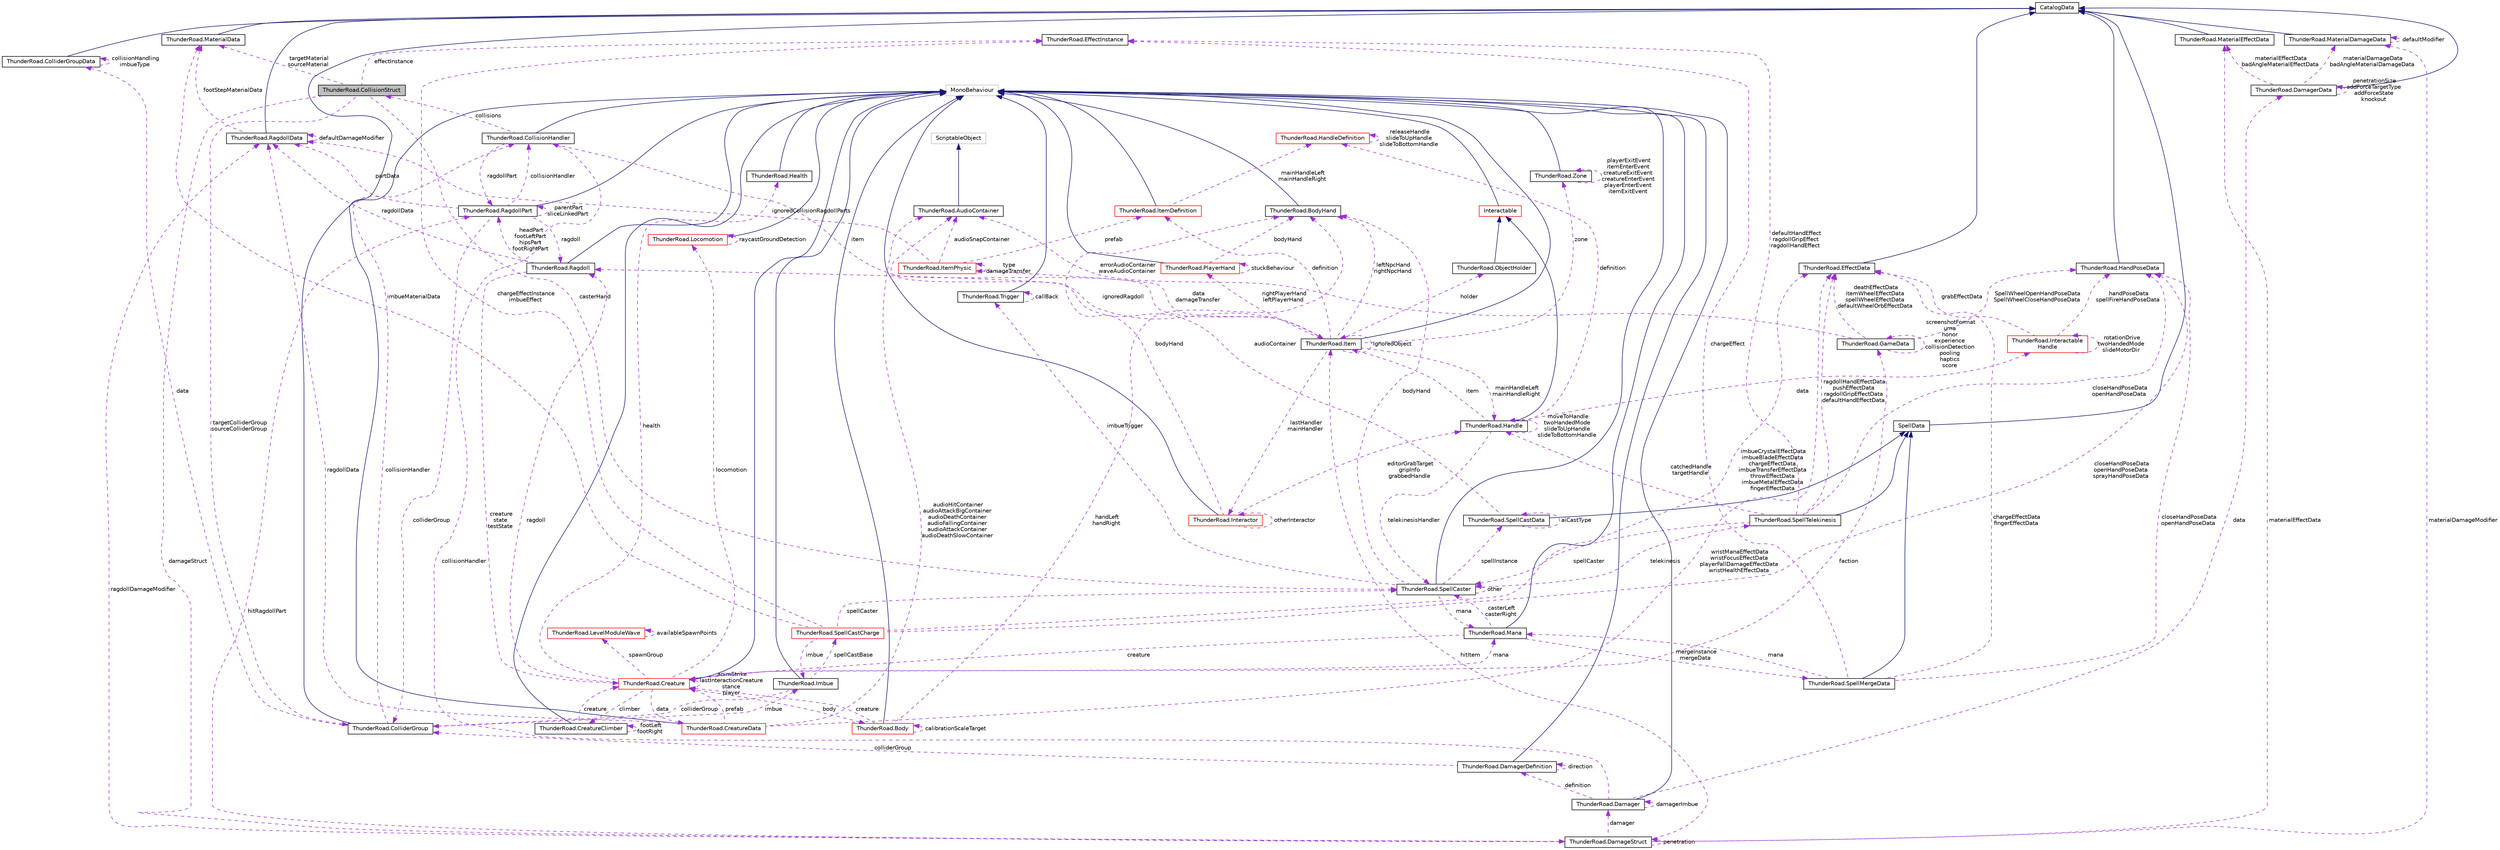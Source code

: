 digraph "ThunderRoad.CollisionStruct"
{
 // LATEX_PDF_SIZE
  edge [fontname="Helvetica",fontsize="10",labelfontname="Helvetica",labelfontsize="10"];
  node [fontname="Helvetica",fontsize="10",shape=record];
  Node1 [label="ThunderRoad.CollisionStruct",height=0.2,width=0.4,color="black", fillcolor="grey75", style="filled", fontcolor="black",tooltip="Struct CollisionStruct"];
  Node2 -> Node1 [dir="back",color="darkorchid3",fontsize="10",style="dashed",label=" targetMaterial\nsourceMaterial" ,fontname="Helvetica"];
  Node2 [label="ThunderRoad.MaterialData",height=0.2,width=0.4,color="black", fillcolor="white", style="filled",URL="$class_thunder_road_1_1_material_data.html",tooltip="Class MaterialData. Implements the ThunderRoad.CatalogData"];
  Node3 -> Node2 [dir="back",color="midnightblue",fontsize="10",style="solid",fontname="Helvetica"];
  Node3 [label="CatalogData",height=0.2,width=0.4,color="black", fillcolor="white", style="filled",URL="$class_thunder_road_1_1_catalog_data.html",tooltip="Class CatalogData."];
  Node4 -> Node1 [dir="back",color="darkorchid3",fontsize="10",style="dashed",label=" casterHand" ,fontname="Helvetica"];
  Node4 [label="ThunderRoad.SpellCaster",height=0.2,width=0.4,color="black", fillcolor="white", style="filled",URL="$class_thunder_road_1_1_spell_caster.html",tooltip="Class SpellCaster. Implements the UnityEngine.MonoBehaviour"];
  Node5 -> Node4 [dir="back",color="midnightblue",fontsize="10",style="solid",fontname="Helvetica"];
  Node5 [label="MonoBehaviour",height=0.2,width=0.4,color="grey75", fillcolor="white", style="filled",tooltip=" "];
  Node6 -> Node4 [dir="back",color="darkorchid3",fontsize="10",style="dashed",label=" telekinesis" ,fontname="Helvetica"];
  Node6 [label="ThunderRoad.SpellTelekinesis",height=0.2,width=0.4,color="black", fillcolor="white", style="filled",URL="$class_thunder_road_1_1_spell_telekinesis.html",tooltip="Class SpellTelekinesis. Implements the ThunderRoad.SpellData"];
  Node7 -> Node6 [dir="back",color="midnightblue",fontsize="10",style="solid",fontname="Helvetica"];
  Node7 [label="SpellData",height=0.2,width=0.4,color="black", fillcolor="white", style="filled",URL="$class_thunder_road_1_1_spell_data.html",tooltip="Class SpellData. Implements the ThunderRoad.CatalogData"];
  Node3 -> Node7 [dir="back",color="midnightblue",fontsize="10",style="solid",fontname="Helvetica"];
  Node8 -> Node6 [dir="back",color="darkorchid3",fontsize="10",style="dashed",label=" ragdollHandEffectData\npushEffectData\nragdollGripEffectData\ndefaultHandEffectData" ,fontname="Helvetica"];
  Node8 [label="ThunderRoad.EffectData",height=0.2,width=0.4,color="black", fillcolor="white", style="filled",URL="$class_thunder_road_1_1_effect_data.html",tooltip="Class EffectData. Implements the ThunderRoad.CatalogData"];
  Node3 -> Node8 [dir="back",color="midnightblue",fontsize="10",style="solid",fontname="Helvetica"];
  Node9 -> Node6 [dir="back",color="darkorchid3",fontsize="10",style="dashed",label=" closeHandPoseData\nopenHandPoseData" ,fontname="Helvetica"];
  Node9 [label="ThunderRoad.HandPoseData",height=0.2,width=0.4,color="black", fillcolor="white", style="filled",URL="$class_thunder_road_1_1_hand_pose_data.html",tooltip="Class HandPoseData. Implements the ThunderRoad.CatalogData"];
  Node3 -> Node9 [dir="back",color="midnightblue",fontsize="10",style="solid",fontname="Helvetica"];
  Node4 -> Node6 [dir="back",color="darkorchid3",fontsize="10",style="dashed",label=" spellCaster" ,fontname="Helvetica"];
  Node10 -> Node6 [dir="back",color="darkorchid3",fontsize="10",style="dashed",label=" catchedHandle\ntargetHandle" ,fontname="Helvetica"];
  Node10 [label="ThunderRoad.Handle",height=0.2,width=0.4,color="black", fillcolor="white", style="filled",URL="$class_thunder_road_1_1_handle.html",tooltip="Class Handle. Implements the ThunderRoad.Interactable"];
  Node11 -> Node10 [dir="back",color="midnightblue",fontsize="10",style="solid",fontname="Helvetica"];
  Node11 [label="Interactable",height=0.2,width=0.4,color="red", fillcolor="white", style="filled",URL="$class_thunder_road_1_1_interactable.html",tooltip="Class Interactable. Implements the UnityEngine.MonoBehaviour"];
  Node5 -> Node11 [dir="back",color="midnightblue",fontsize="10",style="solid",fontname="Helvetica"];
  Node17 -> Node10 [dir="back",color="darkorchid3",fontsize="10",style="dashed",label=" definition" ,fontname="Helvetica"];
  Node17 [label="ThunderRoad.HandleDefinition",height=0.2,width=0.4,color="red", fillcolor="white", style="filled",URL="$class_thunder_road_1_1_handle_definition.html",tooltip="Class HandleDefinition. Implements the ThunderRoad.InteractableDefinition"];
  Node17 -> Node17 [dir="back",color="darkorchid3",fontsize="10",style="dashed",label=" releaseHandle\nslideToUpHandle\nslideToBottomHandle" ,fontname="Helvetica"];
  Node20 -> Node10 [dir="back",color="darkorchid3",fontsize="10",style="dashed",label=" data" ,fontname="Helvetica"];
  Node20 [label="ThunderRoad.Interactable\lHandle",height=0.2,width=0.4,color="red", fillcolor="white", style="filled",URL="$class_thunder_road_1_1_interactable_handle.html",tooltip="Class InteractableHandle. Implements the ThunderRoad.InteractableData"];
  Node8 -> Node20 [dir="back",color="darkorchid3",fontsize="10",style="dashed",label=" grabEffectData" ,fontname="Helvetica"];
  Node20 -> Node20 [dir="back",color="darkorchid3",fontsize="10",style="dashed",label=" rotationDrive\ntwoHandedMode\nslideMotorDir" ,fontname="Helvetica"];
  Node9 -> Node20 [dir="back",color="darkorchid3",fontsize="10",style="dashed",label=" handPoseData\nspellFireHandPoseData" ,fontname="Helvetica"];
  Node4 -> Node10 [dir="back",color="darkorchid3",fontsize="10",style="dashed",label=" telekinesisHandler" ,fontname="Helvetica"];
  Node10 -> Node10 [dir="back",color="darkorchid3",fontsize="10",style="dashed",label=" moveToHandle\ntwoHandedMode\nslideToUpHandle\nslideToBottomHandle" ,fontname="Helvetica"];
  Node22 -> Node10 [dir="back",color="darkorchid3",fontsize="10",style="dashed",label=" item" ,fontname="Helvetica"];
  Node22 [label="ThunderRoad.Item",height=0.2,width=0.4,color="black", fillcolor="white", style="filled",URL="$class_thunder_road_1_1_item.html",tooltip="Class Item. Implements the UnityEngine.MonoBehaviour"];
  Node5 -> Node22 [dir="back",color="midnightblue",fontsize="10",style="solid",fontname="Helvetica"];
  Node23 -> Node22 [dir="back",color="darkorchid3",fontsize="10",style="dashed",label=" lastHandler\nmainHandler" ,fontname="Helvetica"];
  Node23 [label="ThunderRoad.Interactor",height=0.2,width=0.4,color="red", fillcolor="white", style="filled",URL="$class_thunder_road_1_1_interactor.html",tooltip="Class Interactor. Implements the UnityEngine.MonoBehaviour"];
  Node5 -> Node23 [dir="back",color="midnightblue",fontsize="10",style="solid",fontname="Helvetica"];
  Node23 -> Node23 [dir="back",color="darkorchid3",fontsize="10",style="dashed",label=" otherInteractor" ,fontname="Helvetica"];
  Node10 -> Node23 [dir="back",color="darkorchid3",fontsize="10",style="dashed",label=" editorGrabTarget\ngripInfo\ngrabbedHandle" ,fontname="Helvetica"];
  Node25 -> Node23 [dir="back",color="darkorchid3",fontsize="10",style="dashed",label=" bodyHand" ,fontname="Helvetica"];
  Node25 [label="ThunderRoad.BodyHand",height=0.2,width=0.4,color="black", fillcolor="white", style="filled",URL="$class_thunder_road_1_1_body_hand.html",tooltip="Class BodyHand. Implements the UnityEngine.MonoBehaviour"];
  Node5 -> Node25 [dir="back",color="midnightblue",fontsize="10",style="solid",fontname="Helvetica"];
  Node26 -> Node22 [dir="back",color="darkorchid3",fontsize="10",style="dashed",label=" definition" ,fontname="Helvetica"];
  Node26 [label="ThunderRoad.ItemDefinition",height=0.2,width=0.4,color="red", fillcolor="white", style="filled",URL="$class_thunder_road_1_1_item_definition.html",tooltip="Class ItemDefinition. Implements the UnityEngine.MonoBehaviour"];
  Node5 -> Node26 [dir="back",color="midnightblue",fontsize="10",style="solid",fontname="Helvetica"];
  Node17 -> Node26 [dir="back",color="darkorchid3",fontsize="10",style="dashed",label=" mainHandleLeft\nmainHandleRight" ,fontname="Helvetica"];
  Node28 -> Node22 [dir="back",color="darkorchid3",fontsize="10",style="dashed",label=" ignoredRagdoll" ,fontname="Helvetica"];
  Node28 [label="ThunderRoad.Ragdoll",height=0.2,width=0.4,color="black", fillcolor="white", style="filled",URL="$class_thunder_road_1_1_ragdoll.html",tooltip="Class Ragdoll. Implements the UnityEngine.MonoBehaviour"];
  Node5 -> Node28 [dir="back",color="midnightblue",fontsize="10",style="solid",fontname="Helvetica"];
  Node29 -> Node28 [dir="back",color="darkorchid3",fontsize="10",style="dashed",label=" ragdollData" ,fontname="Helvetica"];
  Node29 [label="ThunderRoad.RagdollData",height=0.2,width=0.4,color="black", fillcolor="white", style="filled",URL="$class_thunder_road_1_1_ragdoll_data.html",tooltip="Class RagdollData. Implements the ThunderRoad.CatalogData"];
  Node3 -> Node29 [dir="back",color="midnightblue",fontsize="10",style="solid",fontname="Helvetica"];
  Node2 -> Node29 [dir="back",color="darkorchid3",fontsize="10",style="dashed",label=" footStepMaterialData" ,fontname="Helvetica"];
  Node29 -> Node29 [dir="back",color="darkorchid3",fontsize="10",style="dashed",label=" defaultDamageModifier" ,fontname="Helvetica"];
  Node30 -> Node28 [dir="back",color="darkorchid3",fontsize="10",style="dashed",label=" headPart\nfootLeftPart\nhipsPart\nfootRightPart" ,fontname="Helvetica"];
  Node30 [label="ThunderRoad.RagdollPart",height=0.2,width=0.4,color="black", fillcolor="white", style="filled",URL="$class_thunder_road_1_1_ragdoll_part.html",tooltip="Class RagdollPart. Implements the UnityEngine.MonoBehaviour"];
  Node5 -> Node30 [dir="back",color="midnightblue",fontsize="10",style="solid",fontname="Helvetica"];
  Node31 -> Node30 [dir="back",color="darkorchid3",fontsize="10",style="dashed",label=" collisionHandler" ,fontname="Helvetica"];
  Node31 [label="ThunderRoad.CollisionHandler",height=0.2,width=0.4,color="black", fillcolor="white", style="filled",URL="$class_thunder_road_1_1_collision_handler.html",tooltip="Class CollisionHandler. Implements the UnityEngine.MonoBehaviour"];
  Node5 -> Node31 [dir="back",color="midnightblue",fontsize="10",style="solid",fontname="Helvetica"];
  Node30 -> Node31 [dir="back",color="darkorchid3",fontsize="10",style="dashed",label=" ragdollPart" ,fontname="Helvetica"];
  Node1 -> Node31 [dir="back",color="darkorchid3",fontsize="10",style="dashed",label=" collisions" ,fontname="Helvetica"];
  Node22 -> Node31 [dir="back",color="darkorchid3",fontsize="10",style="dashed",label=" item" ,fontname="Helvetica"];
  Node29 -> Node30 [dir="back",color="darkorchid3",fontsize="10",style="dashed",label=" partData" ,fontname="Helvetica"];
  Node30 -> Node30 [dir="back",color="darkorchid3",fontsize="10",style="dashed",label=" parentPart\nsliceLinkedPart" ,fontname="Helvetica"];
  Node28 -> Node30 [dir="back",color="darkorchid3",fontsize="10",style="dashed",label=" ragdoll" ,fontname="Helvetica"];
  Node32 -> Node30 [dir="back",color="darkorchid3",fontsize="10",style="dashed",label=" colliderGroup" ,fontname="Helvetica"];
  Node32 [label="ThunderRoad.ColliderGroup",height=0.2,width=0.4,color="black", fillcolor="white", style="filled",URL="$class_thunder_road_1_1_collider_group.html",tooltip="Class ColliderGroup. Implements the UnityEngine.MonoBehaviour"];
  Node5 -> Node32 [dir="back",color="midnightblue",fontsize="10",style="solid",fontname="Helvetica"];
  Node31 -> Node32 [dir="back",color="darkorchid3",fontsize="10",style="dashed",label=" collisionHandler" ,fontname="Helvetica"];
  Node33 -> Node32 [dir="back",color="darkorchid3",fontsize="10",style="dashed",label=" data" ,fontname="Helvetica"];
  Node33 [label="ThunderRoad.ColliderGroupData",height=0.2,width=0.4,color="black", fillcolor="white", style="filled",URL="$class_thunder_road_1_1_collider_group_data.html",tooltip="Class ColliderGroupData. Implements the ThunderRoad.CatalogData"];
  Node3 -> Node33 [dir="back",color="midnightblue",fontsize="10",style="solid",fontname="Helvetica"];
  Node33 -> Node33 [dir="back",color="darkorchid3",fontsize="10",style="dashed",label=" collisionHandling\nimbueType" ,fontname="Helvetica"];
  Node34 -> Node32 [dir="back",color="darkorchid3",fontsize="10",style="dashed",label=" imbue" ,fontname="Helvetica"];
  Node34 [label="ThunderRoad.Imbue",height=0.2,width=0.4,color="black", fillcolor="white", style="filled",URL="$class_thunder_road_1_1_imbue.html",tooltip="Class Imbue. Implements the UnityEngine.MonoBehaviour"];
  Node5 -> Node34 [dir="back",color="midnightblue",fontsize="10",style="solid",fontname="Helvetica"];
  Node32 -> Node34 [dir="back",color="darkorchid3",fontsize="10",style="dashed",label=" colliderGroup" ,fontname="Helvetica"];
  Node35 -> Node34 [dir="back",color="darkorchid3",fontsize="10",style="dashed",label=" spellCastBase" ,fontname="Helvetica"];
  Node35 [label="ThunderRoad.SpellCastCharge",height=0.2,width=0.4,color="red", fillcolor="white", style="filled",URL="$class_thunder_road_1_1_spell_cast_charge.html",tooltip="Class SpellCastCharge. Implements the ThunderRoad.SpellCastData"];
  Node2 -> Node35 [dir="back",color="darkorchid3",fontsize="10",style="dashed",label=" imbueMaterialData" ,fontname="Helvetica"];
  Node8 -> Node35 [dir="back",color="darkorchid3",fontsize="10",style="dashed",label=" imbueCrystalEffectData\nimbueBladeEffectData\nchargeEffectData\nimbueTransferEffectData\nthrowEffectData\nimbueMetalEffectData\nfingerEffectData" ,fontname="Helvetica"];
  Node9 -> Node35 [dir="back",color="darkorchid3",fontsize="10",style="dashed",label=" closeHandPoseData\nopenHandPoseData\nsprayHandPoseData" ,fontname="Helvetica"];
  Node4 -> Node35 [dir="back",color="darkorchid3",fontsize="10",style="dashed",label=" spellCaster" ,fontname="Helvetica"];
  Node34 -> Node35 [dir="back",color="darkorchid3",fontsize="10",style="dashed",label=" imbue" ,fontname="Helvetica"];
  Node40 -> Node35 [dir="back",color="darkorchid3",fontsize="10",style="dashed",label=" chargeEffectInstance\nimbueEffect" ,fontname="Helvetica"];
  Node40 [label="ThunderRoad.EffectInstance",height=0.2,width=0.4,color="black", fillcolor="white", style="filled",URL="$class_thunder_road_1_1_effect_instance.html",tooltip="Class EffectInstance."];
  Node41 -> Node28 [dir="back",color="darkorchid3",fontsize="10",style="dashed",label=" creature\nstate\ntestState" ,fontname="Helvetica"];
  Node41 [label="ThunderRoad.Creature",height=0.2,width=0.4,color="red", fillcolor="white", style="filled",URL="$class_thunder_road_1_1_creature.html",tooltip="Class Creature. Implements the UnityEngine.MonoBehaviour"];
  Node5 -> Node41 [dir="back",color="midnightblue",fontsize="10",style="solid",fontname="Helvetica"];
  Node42 -> Node41 [dir="back",color="darkorchid3",fontsize="10",style="dashed",label=" climber" ,fontname="Helvetica"];
  Node42 [label="ThunderRoad.CreatureClimber",height=0.2,width=0.4,color="black", fillcolor="white", style="filled",URL="$class_thunder_road_1_1_creature_climber.html",tooltip="Class CreatureClimber. Implements the UnityEngine.MonoBehaviour"];
  Node5 -> Node42 [dir="back",color="midnightblue",fontsize="10",style="solid",fontname="Helvetica"];
  Node42 -> Node42 [dir="back",color="darkorchid3",fontsize="10",style="dashed",label=" footLeft\nfootRight" ,fontname="Helvetica"];
  Node41 -> Node42 [dir="back",color="darkorchid3",fontsize="10",style="dashed",label=" creature" ,fontname="Helvetica"];
  Node43 -> Node41 [dir="back",color="darkorchid3",fontsize="10",style="dashed",label=" health" ,fontname="Helvetica"];
  Node43 [label="ThunderRoad.Health",height=0.2,width=0.4,color="black", fillcolor="white", style="filled",URL="$class_thunder_road_1_1_health.html",tooltip="Class Health. Implements the UnityEngine.MonoBehaviour"];
  Node5 -> Node43 [dir="back",color="midnightblue",fontsize="10",style="solid",fontname="Helvetica"];
  Node44 -> Node41 [dir="back",color="darkorchid3",fontsize="10",style="dashed",label=" faction" ,fontname="Helvetica"];
  Node44 [label="ThunderRoad.GameData",height=0.2,width=0.4,color="black", fillcolor="white", style="filled",URL="$class_thunder_road_1_1_game_data.html",tooltip="Class GameData."];
  Node44 -> Node44 [dir="back",color="darkorchid3",fontsize="10",style="dashed",label=" screenshotFormat\numa\nhonor\nexperience\ncollisionDetection\npooling\nhaptics\nscore" ,fontname="Helvetica"];
  Node8 -> Node44 [dir="back",color="darkorchid3",fontsize="10",style="dashed",label=" deathEffectData\nitemWheelEffectData\nspellWheelEffectData\ndefaultWheelOrbEffectData" ,fontname="Helvetica"];
  Node9 -> Node44 [dir="back",color="darkorchid3",fontsize="10",style="dashed",label=" SpellWheelOpenHandPoseData\nSpellWheelCloseHandPoseData" ,fontname="Helvetica"];
  Node37 -> Node44 [dir="back",color="darkorchid3",fontsize="10",style="dashed",label=" errorAudioContainer\nwaveAudioContainer" ,fontname="Helvetica"];
  Node37 [label="ThunderRoad.AudioContainer",height=0.2,width=0.4,color="black", fillcolor="white", style="filled",URL="$class_thunder_road_1_1_audio_container.html",tooltip="Class AudioContainer. Implements the UnityEngine.ScriptableObject"];
  Node38 -> Node37 [dir="back",color="midnightblue",fontsize="10",style="solid",fontname="Helvetica"];
  Node38 [label="ScriptableObject",height=0.2,width=0.4,color="grey75", fillcolor="white", style="filled",tooltip=" "];
  Node45 -> Node41 [dir="back",color="darkorchid3",fontsize="10",style="dashed",label=" spawnGroup" ,fontname="Helvetica"];
  Node45 [label="ThunderRoad.LevelModuleWave",height=0.2,width=0.4,color="red", fillcolor="white", style="filled",URL="$class_thunder_road_1_1_level_module_wave.html",tooltip="Class LevelModuleWave. Implements the ThunderRoad.LevelModule"];
  Node45 -> Node45 [dir="back",color="darkorchid3",fontsize="10",style="dashed",label=" availableSpawnPoints" ,fontname="Helvetica"];
  Node48 -> Node41 [dir="back",color="darkorchid3",fontsize="10",style="dashed",label=" data" ,fontname="Helvetica"];
  Node48 [label="ThunderRoad.CreatureData",height=0.2,width=0.4,color="red", fillcolor="white", style="filled",URL="$class_thunder_road_1_1_creature_data.html",tooltip="Class CreatureData. Implements the ThunderRoad.CatalogData"];
  Node3 -> Node48 [dir="back",color="midnightblue",fontsize="10",style="solid",fontname="Helvetica"];
  Node29 -> Node48 [dir="back",color="darkorchid3",fontsize="10",style="dashed",label=" ragdollData" ,fontname="Helvetica"];
  Node8 -> Node48 [dir="back",color="darkorchid3",fontsize="10",style="dashed",label=" wristManaEffectData\nwristFocusEffectData\nplayerFallDamageEffectData\nwristHealthEffectData" ,fontname="Helvetica"];
  Node37 -> Node48 [dir="back",color="darkorchid3",fontsize="10",style="dashed",label=" audioHitContainer\naudioAttackBigContainer\naudioDeathContainer\naudioFallingContainer\naudioAttackContainer\naudioDeathSlowContainer" ,fontname="Helvetica"];
  Node41 -> Node48 [dir="back",color="darkorchid3",fontsize="10",style="dashed",label=" prefab" ,fontname="Helvetica"];
  Node51 -> Node41 [dir="back",color="darkorchid3",fontsize="10",style="dashed",label=" locomotion" ,fontname="Helvetica"];
  Node51 [label="ThunderRoad.Locomotion",height=0.2,width=0.4,color="red", fillcolor="white", style="filled",URL="$class_thunder_road_1_1_locomotion.html",tooltip="Class Locomotion. Implements the UnityEngine.MonoBehaviour"];
  Node5 -> Node51 [dir="back",color="midnightblue",fontsize="10",style="solid",fontname="Helvetica"];
  Node51 -> Node51 [dir="back",color="darkorchid3",fontsize="10",style="dashed",label=" raycastGroundDetection" ,fontname="Helvetica"];
  Node28 -> Node41 [dir="back",color="darkorchid3",fontsize="10",style="dashed",label=" ragdoll" ,fontname="Helvetica"];
  Node56 -> Node41 [dir="back",color="darkorchid3",fontsize="10",style="dashed",label=" body" ,fontname="Helvetica"];
  Node56 [label="ThunderRoad.Body",height=0.2,width=0.4,color="red", fillcolor="white", style="filled",URL="$class_thunder_road_1_1_body.html",tooltip="Class Body. Implements the UnityEngine.MonoBehaviour"];
  Node5 -> Node56 [dir="back",color="midnightblue",fontsize="10",style="solid",fontname="Helvetica"];
  Node56 -> Node56 [dir="back",color="darkorchid3",fontsize="10",style="dashed",label=" calibrationScaleTarget" ,fontname="Helvetica"];
  Node41 -> Node56 [dir="back",color="darkorchid3",fontsize="10",style="dashed",label=" creature" ,fontname="Helvetica"];
  Node25 -> Node56 [dir="back",color="darkorchid3",fontsize="10",style="dashed",label=" handLeft\nhandRight" ,fontname="Helvetica"];
  Node41 -> Node41 [dir="back",color="darkorchid3",fontsize="10",style="dashed",label=" animStrike\nlastInteractionCreature\nstance\nplayer" ,fontname="Helvetica"];
  Node68 -> Node41 [dir="back",color="darkorchid3",fontsize="10",style="dashed",label=" mana" ,fontname="Helvetica"];
  Node68 [label="ThunderRoad.Mana",height=0.2,width=0.4,color="black", fillcolor="white", style="filled",URL="$class_thunder_road_1_1_mana.html",tooltip="Class Mana. Implements the UnityEngine.MonoBehaviour"];
  Node5 -> Node68 [dir="back",color="midnightblue",fontsize="10",style="solid",fontname="Helvetica"];
  Node69 -> Node68 [dir="back",color="darkorchid3",fontsize="10",style="dashed",label=" mergeInstance\nmergeData" ,fontname="Helvetica"];
  Node69 [label="ThunderRoad.SpellMergeData",height=0.2,width=0.4,color="black", fillcolor="white", style="filled",URL="$class_thunder_road_1_1_spell_merge_data.html",tooltip="Class SpellMergeData. Implements the ThunderRoad.SpellData"];
  Node7 -> Node69 [dir="back",color="midnightblue",fontsize="10",style="solid",fontname="Helvetica"];
  Node8 -> Node69 [dir="back",color="darkorchid3",fontsize="10",style="dashed",label=" chargeEffectData\nfingerEffectData" ,fontname="Helvetica"];
  Node9 -> Node69 [dir="back",color="darkorchid3",fontsize="10",style="dashed",label=" closeHandPoseData\nopenHandPoseData" ,fontname="Helvetica"];
  Node68 -> Node69 [dir="back",color="darkorchid3",fontsize="10",style="dashed",label=" mana" ,fontname="Helvetica"];
  Node40 -> Node69 [dir="back",color="darkorchid3",fontsize="10",style="dashed",label=" chargeEffect" ,fontname="Helvetica"];
  Node4 -> Node68 [dir="back",color="darkorchid3",fontsize="10",style="dashed",label=" casterLeft\ncasterRight" ,fontname="Helvetica"];
  Node41 -> Node68 [dir="back",color="darkorchid3",fontsize="10",style="dashed",label=" creature" ,fontname="Helvetica"];
  Node81 -> Node22 [dir="back",color="darkorchid3",fontsize="10",style="dashed",label=" data\ndamageTransfer" ,fontname="Helvetica"];
  Node81 [label="ThunderRoad.ItemPhysic",height=0.2,width=0.4,color="red", fillcolor="white", style="filled",URL="$class_thunder_road_1_1_item_physic.html",tooltip="Class ItemPhysic. Implements the ThunderRoad.ItemData"];
  Node29 -> Node81 [dir="back",color="darkorchid3",fontsize="10",style="dashed",label=" ignoredCollisionRagdollParts" ,fontname="Helvetica"];
  Node26 -> Node81 [dir="back",color="darkorchid3",fontsize="10",style="dashed",label=" prefab" ,fontname="Helvetica"];
  Node37 -> Node81 [dir="back",color="darkorchid3",fontsize="10",style="dashed",label=" audioSnapContainer" ,fontname="Helvetica"];
  Node81 -> Node81 [dir="back",color="darkorchid3",fontsize="10",style="dashed",label=" type\ndamageTransfer" ,fontname="Helvetica"];
  Node84 -> Node22 [dir="back",color="darkorchid3",fontsize="10",style="dashed",label=" holder" ,fontname="Helvetica"];
  Node84 [label="ThunderRoad.ObjectHolder",height=0.2,width=0.4,color="black", fillcolor="white", style="filled",URL="$class_thunder_road_1_1_object_holder.html",tooltip="Class ObjectHolder. Implements the ThunderRoad.Interactable"];
  Node11 -> Node84 [dir="back",color="midnightblue",fontsize="10",style="solid",fontname="Helvetica"];
  Node10 -> Node22 [dir="back",color="darkorchid3",fontsize="10",style="dashed",label=" mainHandleLeft\nmainHandleRight" ,fontname="Helvetica"];
  Node22 -> Node22 [dir="back",color="darkorchid3",fontsize="10",style="dashed",label=" ignoredObject" ,fontname="Helvetica"];
  Node85 -> Node22 [dir="back",color="darkorchid3",fontsize="10",style="dashed",label=" zone" ,fontname="Helvetica"];
  Node85 [label="ThunderRoad.Zone",height=0.2,width=0.4,color="black", fillcolor="white", style="filled",URL="$class_thunder_road_1_1_zone.html",tooltip="Class Zone. Implements the UnityEngine.MonoBehaviour"];
  Node5 -> Node85 [dir="back",color="midnightblue",fontsize="10",style="solid",fontname="Helvetica"];
  Node85 -> Node85 [dir="back",color="darkorchid3",fontsize="10",style="dashed",label=" playerExitEvent\nitemEnterEvent\ncreatureExitEvent\ncreatureEnterEvent\nplayerEnterEvent\nitemExitEvent" ,fontname="Helvetica"];
  Node25 -> Node22 [dir="back",color="darkorchid3",fontsize="10",style="dashed",label=" leftNpcHand\nrightNpcHand" ,fontname="Helvetica"];
  Node60 -> Node22 [dir="back",color="darkorchid3",fontsize="10",style="dashed",label=" rightPlayerHand\nleftPlayerHand" ,fontname="Helvetica"];
  Node60 [label="ThunderRoad.PlayerHand",height=0.2,width=0.4,color="red", fillcolor="white", style="filled",URL="$class_thunder_road_1_1_player_hand.html",tooltip="Class PlayerHand. Implements the UnityEngine.MonoBehaviour"];
  Node5 -> Node60 [dir="back",color="midnightblue",fontsize="10",style="solid",fontname="Helvetica"];
  Node25 -> Node60 [dir="back",color="darkorchid3",fontsize="10",style="dashed",label=" bodyHand" ,fontname="Helvetica"];
  Node60 -> Node60 [dir="back",color="darkorchid3",fontsize="10",style="dashed",label=" stuckBehaviour" ,fontname="Helvetica"];
  Node40 -> Node6 [dir="back",color="darkorchid3",fontsize="10",style="dashed",label=" defaultHandEffect\nragdollGripEffect\nragdollHandEffect" ,fontname="Helvetica"];
  Node4 -> Node4 [dir="back",color="darkorchid3",fontsize="10",style="dashed",label=" other" ,fontname="Helvetica"];
  Node39 -> Node4 [dir="back",color="darkorchid3",fontsize="10",style="dashed",label=" spellInstance" ,fontname="Helvetica"];
  Node39 [label="ThunderRoad.SpellCastData",height=0.2,width=0.4,color="black", fillcolor="white", style="filled",URL="$class_thunder_road_1_1_spell_cast_data.html",tooltip="Class SpellCastData. Implements the ThunderRoad.SpellData"];
  Node7 -> Node39 [dir="back",color="midnightblue",fontsize="10",style="solid",fontname="Helvetica"];
  Node37 -> Node39 [dir="back",color="darkorchid3",fontsize="10",style="dashed",label=" audioContainer" ,fontname="Helvetica"];
  Node39 -> Node39 [dir="back",color="darkorchid3",fontsize="10",style="dashed",label=" aiCastType" ,fontname="Helvetica"];
  Node68 -> Node4 [dir="back",color="darkorchid3",fontsize="10",style="dashed",label=" mana" ,fontname="Helvetica"];
  Node86 -> Node4 [dir="back",color="darkorchid3",fontsize="10",style="dashed",label=" imbueTrigger" ,fontname="Helvetica"];
  Node86 [label="ThunderRoad.Trigger",height=0.2,width=0.4,color="black", fillcolor="white", style="filled",URL="$class_thunder_road_1_1_trigger.html",tooltip="Class Trigger. Implements the UnityEngine.MonoBehaviour"];
  Node5 -> Node86 [dir="back",color="midnightblue",fontsize="10",style="solid",fontname="Helvetica"];
  Node86 -> Node86 [dir="back",color="darkorchid3",fontsize="10",style="dashed",label=" callBack" ,fontname="Helvetica"];
  Node25 -> Node4 [dir="back",color="darkorchid3",fontsize="10",style="dashed",label=" bodyHand" ,fontname="Helvetica"];
  Node40 -> Node1 [dir="back",color="darkorchid3",fontsize="10",style="dashed",label=" effectInstance" ,fontname="Helvetica"];
  Node32 -> Node1 [dir="back",color="darkorchid3",fontsize="10",style="dashed",label=" targetColliderGroup\nsourceColliderGroup" ,fontname="Helvetica"];
  Node87 -> Node1 [dir="back",color="darkorchid3",fontsize="10",style="dashed",label=" damageStruct" ,fontname="Helvetica"];
  Node87 [label="ThunderRoad.DamageStruct",height=0.2,width=0.4,color="black", fillcolor="white", style="filled",URL="$struct_thunder_road_1_1_damage_struct.html",tooltip="Struct DamageStruct"];
  Node29 -> Node87 [dir="back",color="darkorchid3",fontsize="10",style="dashed",label=" ragdollDamageModifier" ,fontname="Helvetica"];
  Node30 -> Node87 [dir="back",color="darkorchid3",fontsize="10",style="dashed",label=" hitRagdollPart" ,fontname="Helvetica"];
  Node88 -> Node87 [dir="back",color="darkorchid3",fontsize="10",style="dashed",label=" materialDamageModifier" ,fontname="Helvetica"];
  Node88 [label="ThunderRoad.MaterialDamageData",height=0.2,width=0.4,color="black", fillcolor="white", style="filled",URL="$class_thunder_road_1_1_material_damage_data.html",tooltip="Class MaterialDamageData. Implements the ThunderRoad.CatalogData"];
  Node3 -> Node88 [dir="back",color="midnightblue",fontsize="10",style="solid",fontname="Helvetica"];
  Node88 -> Node88 [dir="back",color="darkorchid3",fontsize="10",style="dashed",label=" defaultModifier" ,fontname="Helvetica"];
  Node89 -> Node87 [dir="back",color="darkorchid3",fontsize="10",style="dashed",label=" damager" ,fontname="Helvetica"];
  Node89 [label="ThunderRoad.Damager",height=0.2,width=0.4,color="black", fillcolor="white", style="filled",URL="$class_thunder_road_1_1_damager.html",tooltip="Class Damager. Implements the UnityEngine.MonoBehaviour"];
  Node5 -> Node89 [dir="back",color="midnightblue",fontsize="10",style="solid",fontname="Helvetica"];
  Node90 -> Node89 [dir="back",color="darkorchid3",fontsize="10",style="dashed",label=" definition" ,fontname="Helvetica"];
  Node90 [label="ThunderRoad.DamagerDefinition",height=0.2,width=0.4,color="black", fillcolor="white", style="filled",URL="$class_thunder_road_1_1_damager_definition.html",tooltip="Class DamagerDefinition. Implements the UnityEngine.MonoBehaviour"];
  Node5 -> Node90 [dir="back",color="midnightblue",fontsize="10",style="solid",fontname="Helvetica"];
  Node90 -> Node90 [dir="back",color="darkorchid3",fontsize="10",style="dashed",label=" direction" ,fontname="Helvetica"];
  Node32 -> Node90 [dir="back",color="darkorchid3",fontsize="10",style="dashed",label=" colliderGroup" ,fontname="Helvetica"];
  Node31 -> Node89 [dir="back",color="darkorchid3",fontsize="10",style="dashed",label=" collisionHandler" ,fontname="Helvetica"];
  Node91 -> Node89 [dir="back",color="darkorchid3",fontsize="10",style="dashed",label=" data" ,fontname="Helvetica"];
  Node91 [label="ThunderRoad.DamagerData",height=0.2,width=0.4,color="black", fillcolor="white", style="filled",URL="$class_thunder_road_1_1_damager_data.html",tooltip="Class DamagerData. Implements the ThunderRoad.CatalogData"];
  Node3 -> Node91 [dir="back",color="midnightblue",fontsize="10",style="solid",fontname="Helvetica"];
  Node91 -> Node91 [dir="back",color="darkorchid3",fontsize="10",style="dashed",label=" penetrationSize\naddForceTargetType\naddForceState\nknockout" ,fontname="Helvetica"];
  Node88 -> Node91 [dir="back",color="darkorchid3",fontsize="10",style="dashed",label=" materialDamageData\nbadAngleMaterialDamageData" ,fontname="Helvetica"];
  Node92 -> Node91 [dir="back",color="darkorchid3",fontsize="10",style="dashed",label=" materialEffectData\nbadAngleMaterialEffectData" ,fontname="Helvetica"];
  Node92 [label="ThunderRoad.MaterialEffectData",height=0.2,width=0.4,color="black", fillcolor="white", style="filled",URL="$class_thunder_road_1_1_material_effect_data.html",tooltip="Class MaterialEffectData. Implements the ThunderRoad.CatalogData"];
  Node3 -> Node92 [dir="back",color="midnightblue",fontsize="10",style="solid",fontname="Helvetica"];
  Node89 -> Node89 [dir="back",color="darkorchid3",fontsize="10",style="dashed",label=" damagerImbue" ,fontname="Helvetica"];
  Node92 -> Node87 [dir="back",color="darkorchid3",fontsize="10",style="dashed",label=" materialEffectData" ,fontname="Helvetica"];
  Node22 -> Node87 [dir="back",color="darkorchid3",fontsize="10",style="dashed",label=" hitItem" ,fontname="Helvetica"];
  Node87 -> Node87 [dir="back",color="darkorchid3",fontsize="10",style="dashed",label=" penetration" ,fontname="Helvetica"];
}
